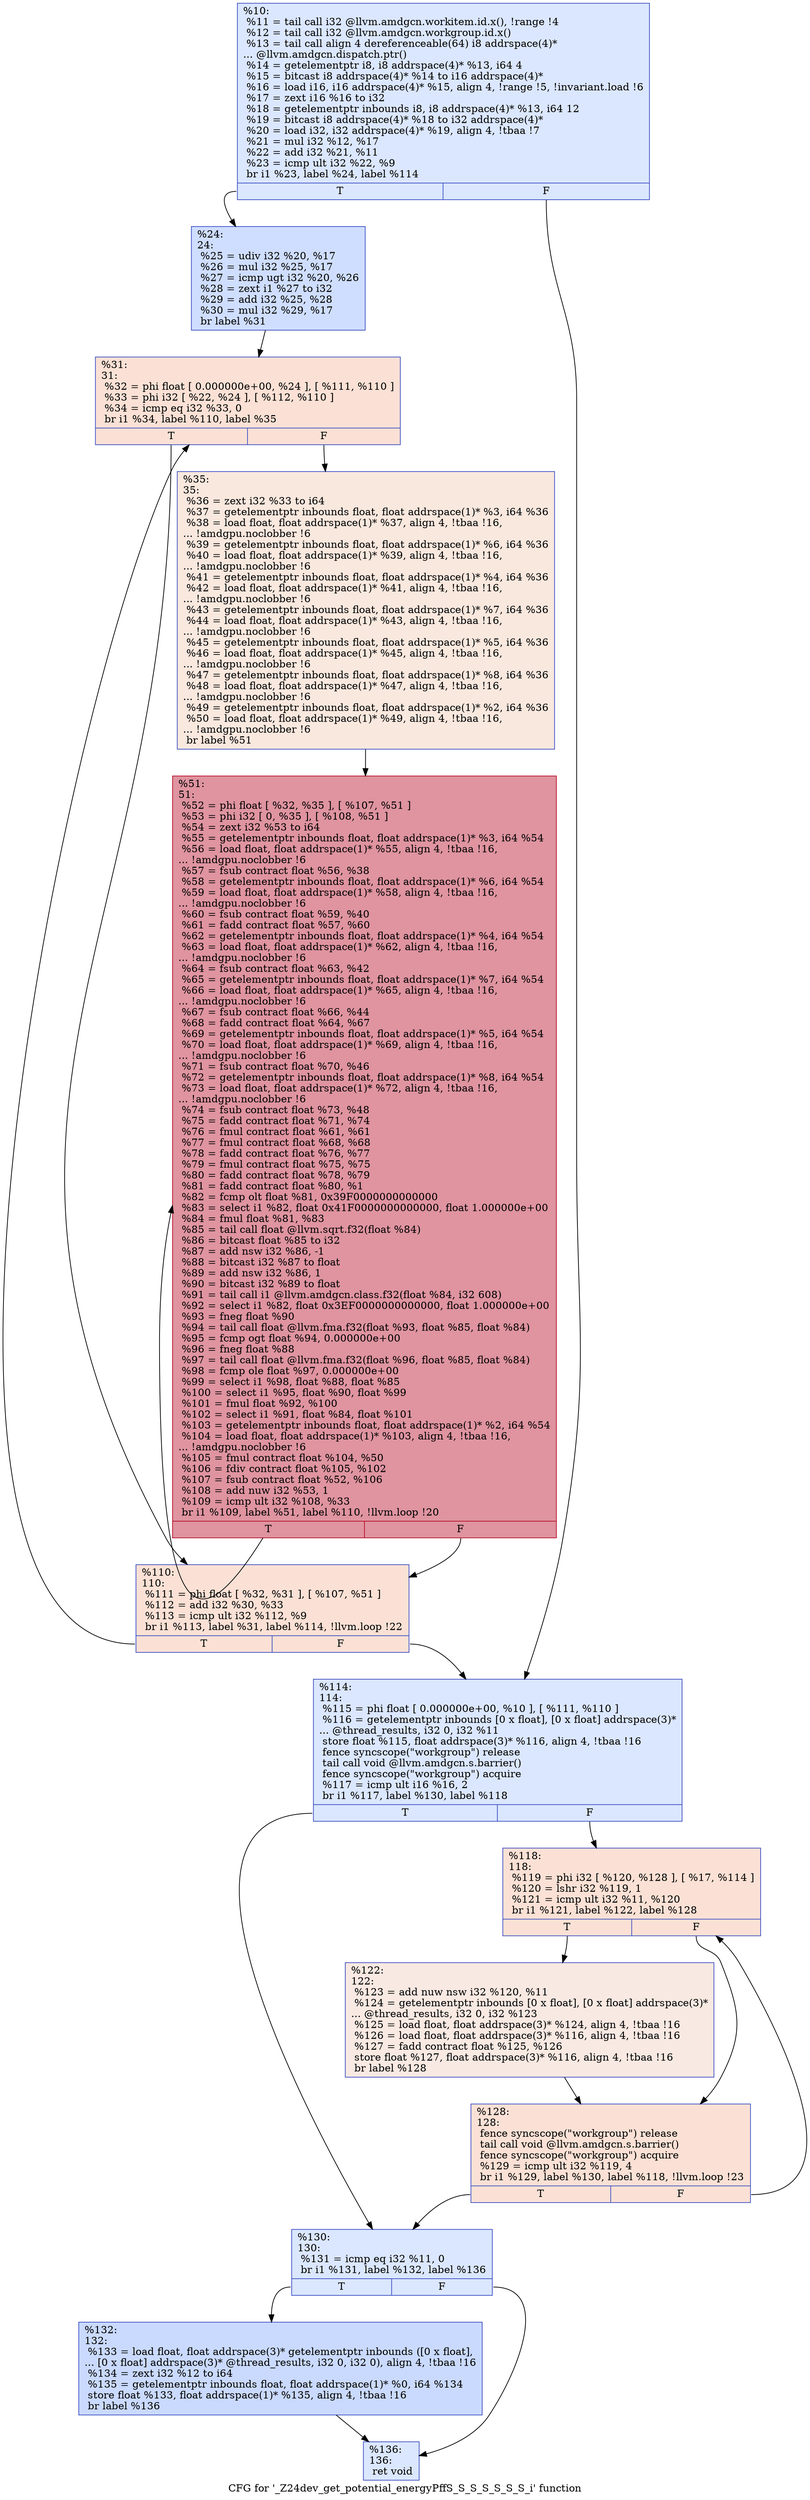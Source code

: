 digraph "CFG for '_Z24dev_get_potential_energyPffS_S_S_S_S_S_S_i' function" {
	label="CFG for '_Z24dev_get_potential_energyPffS_S_S_S_S_S_S_i' function";

	Node0x59311f0 [shape=record,color="#3d50c3ff", style=filled, fillcolor="#aec9fc70",label="{%10:\l  %11 = tail call i32 @llvm.amdgcn.workitem.id.x(), !range !4\l  %12 = tail call i32 @llvm.amdgcn.workgroup.id.x()\l  %13 = tail call align 4 dereferenceable(64) i8 addrspace(4)*\l... @llvm.amdgcn.dispatch.ptr()\l  %14 = getelementptr i8, i8 addrspace(4)* %13, i64 4\l  %15 = bitcast i8 addrspace(4)* %14 to i16 addrspace(4)*\l  %16 = load i16, i16 addrspace(4)* %15, align 4, !range !5, !invariant.load !6\l  %17 = zext i16 %16 to i32\l  %18 = getelementptr inbounds i8, i8 addrspace(4)* %13, i64 12\l  %19 = bitcast i8 addrspace(4)* %18 to i32 addrspace(4)*\l  %20 = load i32, i32 addrspace(4)* %19, align 4, !tbaa !7\l  %21 = mul i32 %12, %17\l  %22 = add i32 %21, %11\l  %23 = icmp ult i32 %22, %9\l  br i1 %23, label %24, label %114\l|{<s0>T|<s1>F}}"];
	Node0x59311f0:s0 -> Node0x5933af0;
	Node0x59311f0:s1 -> Node0x5933b80;
	Node0x5933af0 [shape=record,color="#3d50c3ff", style=filled, fillcolor="#93b5fe70",label="{%24:\l24:                                               \l  %25 = udiv i32 %20, %17\l  %26 = mul i32 %25, %17\l  %27 = icmp ugt i32 %20, %26\l  %28 = zext i1 %27 to i32\l  %29 = add i32 %25, %28\l  %30 = mul i32 %29, %17\l  br label %31\l}"];
	Node0x5933af0 -> Node0x5934000;
	Node0x5934000 [shape=record,color="#3d50c3ff", style=filled, fillcolor="#f7bca170",label="{%31:\l31:                                               \l  %32 = phi float [ 0.000000e+00, %24 ], [ %111, %110 ]\l  %33 = phi i32 [ %22, %24 ], [ %112, %110 ]\l  %34 = icmp eq i32 %33, 0\l  br i1 %34, label %110, label %35\l|{<s0>T|<s1>F}}"];
	Node0x5934000:s0 -> Node0x5934b10;
	Node0x5934000:s1 -> Node0x5934f50;
	Node0x5934f50 [shape=record,color="#3d50c3ff", style=filled, fillcolor="#f2cab570",label="{%35:\l35:                                               \l  %36 = zext i32 %33 to i64\l  %37 = getelementptr inbounds float, float addrspace(1)* %3, i64 %36\l  %38 = load float, float addrspace(1)* %37, align 4, !tbaa !16,\l... !amdgpu.noclobber !6\l  %39 = getelementptr inbounds float, float addrspace(1)* %6, i64 %36\l  %40 = load float, float addrspace(1)* %39, align 4, !tbaa !16,\l... !amdgpu.noclobber !6\l  %41 = getelementptr inbounds float, float addrspace(1)* %4, i64 %36\l  %42 = load float, float addrspace(1)* %41, align 4, !tbaa !16,\l... !amdgpu.noclobber !6\l  %43 = getelementptr inbounds float, float addrspace(1)* %7, i64 %36\l  %44 = load float, float addrspace(1)* %43, align 4, !tbaa !16,\l... !amdgpu.noclobber !6\l  %45 = getelementptr inbounds float, float addrspace(1)* %5, i64 %36\l  %46 = load float, float addrspace(1)* %45, align 4, !tbaa !16,\l... !amdgpu.noclobber !6\l  %47 = getelementptr inbounds float, float addrspace(1)* %8, i64 %36\l  %48 = load float, float addrspace(1)* %47, align 4, !tbaa !16,\l... !amdgpu.noclobber !6\l  %49 = getelementptr inbounds float, float addrspace(1)* %2, i64 %36\l  %50 = load float, float addrspace(1)* %49, align 4, !tbaa !16,\l... !amdgpu.noclobber !6\l  br label %51\l}"];
	Node0x5934f50 -> Node0x59367c0;
	Node0x59367c0 [shape=record,color="#b70d28ff", style=filled, fillcolor="#b70d2870",label="{%51:\l51:                                               \l  %52 = phi float [ %32, %35 ], [ %107, %51 ]\l  %53 = phi i32 [ 0, %35 ], [ %108, %51 ]\l  %54 = zext i32 %53 to i64\l  %55 = getelementptr inbounds float, float addrspace(1)* %3, i64 %54\l  %56 = load float, float addrspace(1)* %55, align 4, !tbaa !16,\l... !amdgpu.noclobber !6\l  %57 = fsub contract float %56, %38\l  %58 = getelementptr inbounds float, float addrspace(1)* %6, i64 %54\l  %59 = load float, float addrspace(1)* %58, align 4, !tbaa !16,\l... !amdgpu.noclobber !6\l  %60 = fsub contract float %59, %40\l  %61 = fadd contract float %57, %60\l  %62 = getelementptr inbounds float, float addrspace(1)* %4, i64 %54\l  %63 = load float, float addrspace(1)* %62, align 4, !tbaa !16,\l... !amdgpu.noclobber !6\l  %64 = fsub contract float %63, %42\l  %65 = getelementptr inbounds float, float addrspace(1)* %7, i64 %54\l  %66 = load float, float addrspace(1)* %65, align 4, !tbaa !16,\l... !amdgpu.noclobber !6\l  %67 = fsub contract float %66, %44\l  %68 = fadd contract float %64, %67\l  %69 = getelementptr inbounds float, float addrspace(1)* %5, i64 %54\l  %70 = load float, float addrspace(1)* %69, align 4, !tbaa !16,\l... !amdgpu.noclobber !6\l  %71 = fsub contract float %70, %46\l  %72 = getelementptr inbounds float, float addrspace(1)* %8, i64 %54\l  %73 = load float, float addrspace(1)* %72, align 4, !tbaa !16,\l... !amdgpu.noclobber !6\l  %74 = fsub contract float %73, %48\l  %75 = fadd contract float %71, %74\l  %76 = fmul contract float %61, %61\l  %77 = fmul contract float %68, %68\l  %78 = fadd contract float %76, %77\l  %79 = fmul contract float %75, %75\l  %80 = fadd contract float %78, %79\l  %81 = fadd contract float %80, %1\l  %82 = fcmp olt float %81, 0x39F0000000000000\l  %83 = select i1 %82, float 0x41F0000000000000, float 1.000000e+00\l  %84 = fmul float %81, %83\l  %85 = tail call float @llvm.sqrt.f32(float %84)\l  %86 = bitcast float %85 to i32\l  %87 = add nsw i32 %86, -1\l  %88 = bitcast i32 %87 to float\l  %89 = add nsw i32 %86, 1\l  %90 = bitcast i32 %89 to float\l  %91 = tail call i1 @llvm.amdgcn.class.f32(float %84, i32 608)\l  %92 = select i1 %82, float 0x3EF0000000000000, float 1.000000e+00\l  %93 = fneg float %90\l  %94 = tail call float @llvm.fma.f32(float %93, float %85, float %84)\l  %95 = fcmp ogt float %94, 0.000000e+00\l  %96 = fneg float %88\l  %97 = tail call float @llvm.fma.f32(float %96, float %85, float %84)\l  %98 = fcmp ole float %97, 0.000000e+00\l  %99 = select i1 %98, float %88, float %85\l  %100 = select i1 %95, float %90, float %99\l  %101 = fmul float %92, %100\l  %102 = select i1 %91, float %84, float %101\l  %103 = getelementptr inbounds float, float addrspace(1)* %2, i64 %54\l  %104 = load float, float addrspace(1)* %103, align 4, !tbaa !16,\l... !amdgpu.noclobber !6\l  %105 = fmul contract float %104, %50\l  %106 = fdiv contract float %105, %102\l  %107 = fsub contract float %52, %106\l  %108 = add nuw i32 %53, 1\l  %109 = icmp ult i32 %108, %33\l  br i1 %109, label %51, label %110, !llvm.loop !20\l|{<s0>T|<s1>F}}"];
	Node0x59367c0:s0 -> Node0x59367c0;
	Node0x59367c0:s1 -> Node0x5934b10;
	Node0x5934b10 [shape=record,color="#3d50c3ff", style=filled, fillcolor="#f7bca170",label="{%110:\l110:                                              \l  %111 = phi float [ %32, %31 ], [ %107, %51 ]\l  %112 = add i32 %30, %33\l  %113 = icmp ult i32 %112, %9\l  br i1 %113, label %31, label %114, !llvm.loop !22\l|{<s0>T|<s1>F}}"];
	Node0x5934b10:s0 -> Node0x5934000;
	Node0x5934b10:s1 -> Node0x5933b80;
	Node0x5933b80 [shape=record,color="#3d50c3ff", style=filled, fillcolor="#aec9fc70",label="{%114:\l114:                                              \l  %115 = phi float [ 0.000000e+00, %10 ], [ %111, %110 ]\l  %116 = getelementptr inbounds [0 x float], [0 x float] addrspace(3)*\l... @thread_results, i32 0, i32 %11\l  store float %115, float addrspace(3)* %116, align 4, !tbaa !16\l  fence syncscope(\"workgroup\") release\l  tail call void @llvm.amdgcn.s.barrier()\l  fence syncscope(\"workgroup\") acquire\l  %117 = icmp ult i16 %16, 2\l  br i1 %117, label %130, label %118\l|{<s0>T|<s1>F}}"];
	Node0x5933b80:s0 -> Node0x5939e00;
	Node0x5933b80:s1 -> Node0x5939e90;
	Node0x5939e90 [shape=record,color="#3d50c3ff", style=filled, fillcolor="#f7bca170",label="{%118:\l118:                                              \l  %119 = phi i32 [ %120, %128 ], [ %17, %114 ]\l  %120 = lshr i32 %119, 1\l  %121 = icmp ult i32 %11, %120\l  br i1 %121, label %122, label %128\l|{<s0>T|<s1>F}}"];
	Node0x5939e90:s0 -> Node0x593a230;
	Node0x5939e90:s1 -> Node0x5939fd0;
	Node0x593a230 [shape=record,color="#3d50c3ff", style=filled, fillcolor="#efcebd70",label="{%122:\l122:                                              \l  %123 = add nuw nsw i32 %120, %11\l  %124 = getelementptr inbounds [0 x float], [0 x float] addrspace(3)*\l... @thread_results, i32 0, i32 %123\l  %125 = load float, float addrspace(3)* %124, align 4, !tbaa !16\l  %126 = load float, float addrspace(3)* %116, align 4, !tbaa !16\l  %127 = fadd contract float %125, %126\l  store float %127, float addrspace(3)* %116, align 4, !tbaa !16\l  br label %128\l}"];
	Node0x593a230 -> Node0x5939fd0;
	Node0x5939fd0 [shape=record,color="#3d50c3ff", style=filled, fillcolor="#f7bca170",label="{%128:\l128:                                              \l  fence syncscope(\"workgroup\") release\l  tail call void @llvm.amdgcn.s.barrier()\l  fence syncscope(\"workgroup\") acquire\l  %129 = icmp ult i32 %119, 4\l  br i1 %129, label %130, label %118, !llvm.loop !23\l|{<s0>T|<s1>F}}"];
	Node0x5939fd0:s0 -> Node0x5939e00;
	Node0x5939fd0:s1 -> Node0x5939e90;
	Node0x5939e00 [shape=record,color="#3d50c3ff", style=filled, fillcolor="#aec9fc70",label="{%130:\l130:                                              \l  %131 = icmp eq i32 %11, 0\l  br i1 %131, label %132, label %136\l|{<s0>T|<s1>F}}"];
	Node0x5939e00:s0 -> Node0x5937500;
	Node0x5939e00:s1 -> Node0x593af90;
	Node0x5937500 [shape=record,color="#3d50c3ff", style=filled, fillcolor="#88abfd70",label="{%132:\l132:                                              \l  %133 = load float, float addrspace(3)* getelementptr inbounds ([0 x float],\l... [0 x float] addrspace(3)* @thread_results, i32 0, i32 0), align 4, !tbaa !16\l  %134 = zext i32 %12 to i64\l  %135 = getelementptr inbounds float, float addrspace(1)* %0, i64 %134\l  store float %133, float addrspace(1)* %135, align 4, !tbaa !16\l  br label %136\l}"];
	Node0x5937500 -> Node0x593af90;
	Node0x593af90 [shape=record,color="#3d50c3ff", style=filled, fillcolor="#aec9fc70",label="{%136:\l136:                                              \l  ret void\l}"];
}
